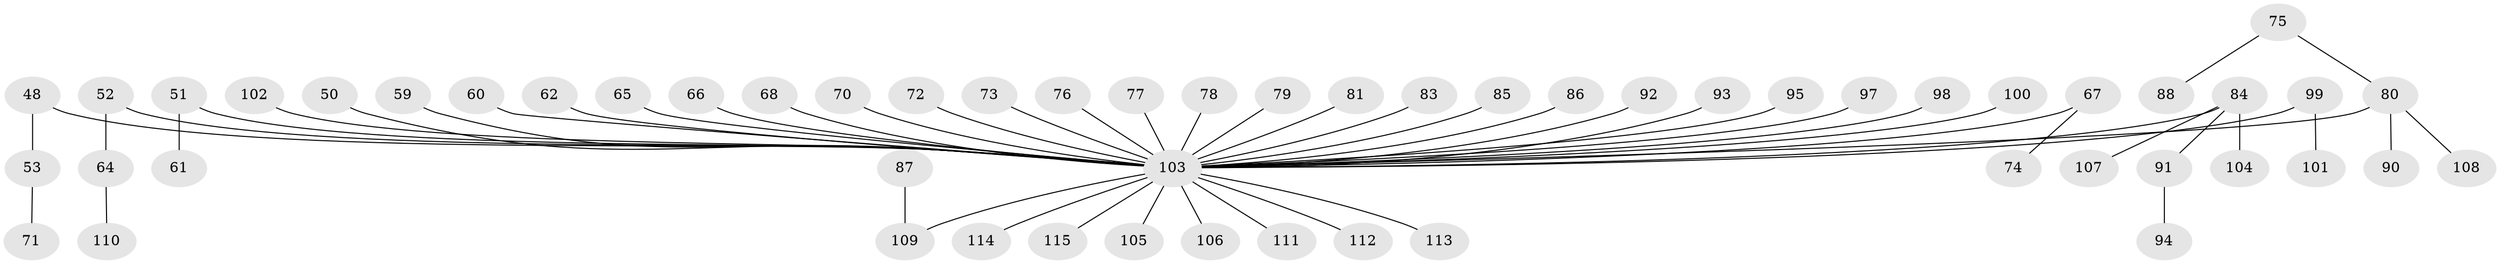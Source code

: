 // original degree distribution, {3: 0.12173913043478261, 5: 0.043478260869565216, 7: 0.008695652173913044, 8: 0.008695652173913044, 6: 0.017391304347826087, 4: 0.05217391304347826, 2: 0.20869565217391303, 1: 0.5391304347826087}
// Generated by graph-tools (version 1.1) at 2025/53/03/09/25 04:53:49]
// undirected, 57 vertices, 56 edges
graph export_dot {
graph [start="1"]
  node [color=gray90,style=filled];
  48 [super="+39"];
  50;
  51;
  52;
  53;
  59;
  60;
  61;
  62;
  64;
  65;
  66;
  67;
  68;
  70;
  71;
  72;
  73;
  74;
  75;
  76;
  77;
  78;
  79;
  80 [super="+41"];
  81;
  83;
  84 [super="+54+56"];
  85;
  86;
  87;
  88;
  90;
  91;
  92;
  93;
  94;
  95;
  97;
  98;
  99 [super="+96"];
  100;
  101;
  102;
  103 [super="+89"];
  104;
  105;
  106;
  107;
  108;
  109 [super="+82"];
  110;
  111;
  112;
  113;
  114;
  115;
  48 -- 53;
  48 -- 103;
  50 -- 103;
  51 -- 61;
  51 -- 103;
  52 -- 64;
  52 -- 103;
  53 -- 71;
  59 -- 103;
  60 -- 103;
  62 -- 103;
  64 -- 110;
  65 -- 103;
  66 -- 103;
  67 -- 74;
  67 -- 103;
  68 -- 103;
  70 -- 103;
  72 -- 103;
  73 -- 103;
  75 -- 88;
  75 -- 80;
  76 -- 103;
  77 -- 103;
  78 -- 103;
  79 -- 103;
  80 -- 90;
  80 -- 108;
  80 -- 103;
  81 -- 103;
  83 -- 103;
  84 -- 91;
  84 -- 104;
  84 -- 107;
  84 -- 103;
  85 -- 103;
  86 -- 103;
  87 -- 109;
  91 -- 94;
  92 -- 103;
  93 -- 103;
  95 -- 103;
  97 -- 103;
  98 -- 103;
  99 -- 101;
  99 -- 103;
  100 -- 103;
  102 -- 103;
  103 -- 113;
  103 -- 105;
  103 -- 106;
  103 -- 109;
  103 -- 111;
  103 -- 112;
  103 -- 114;
  103 -- 115;
}
